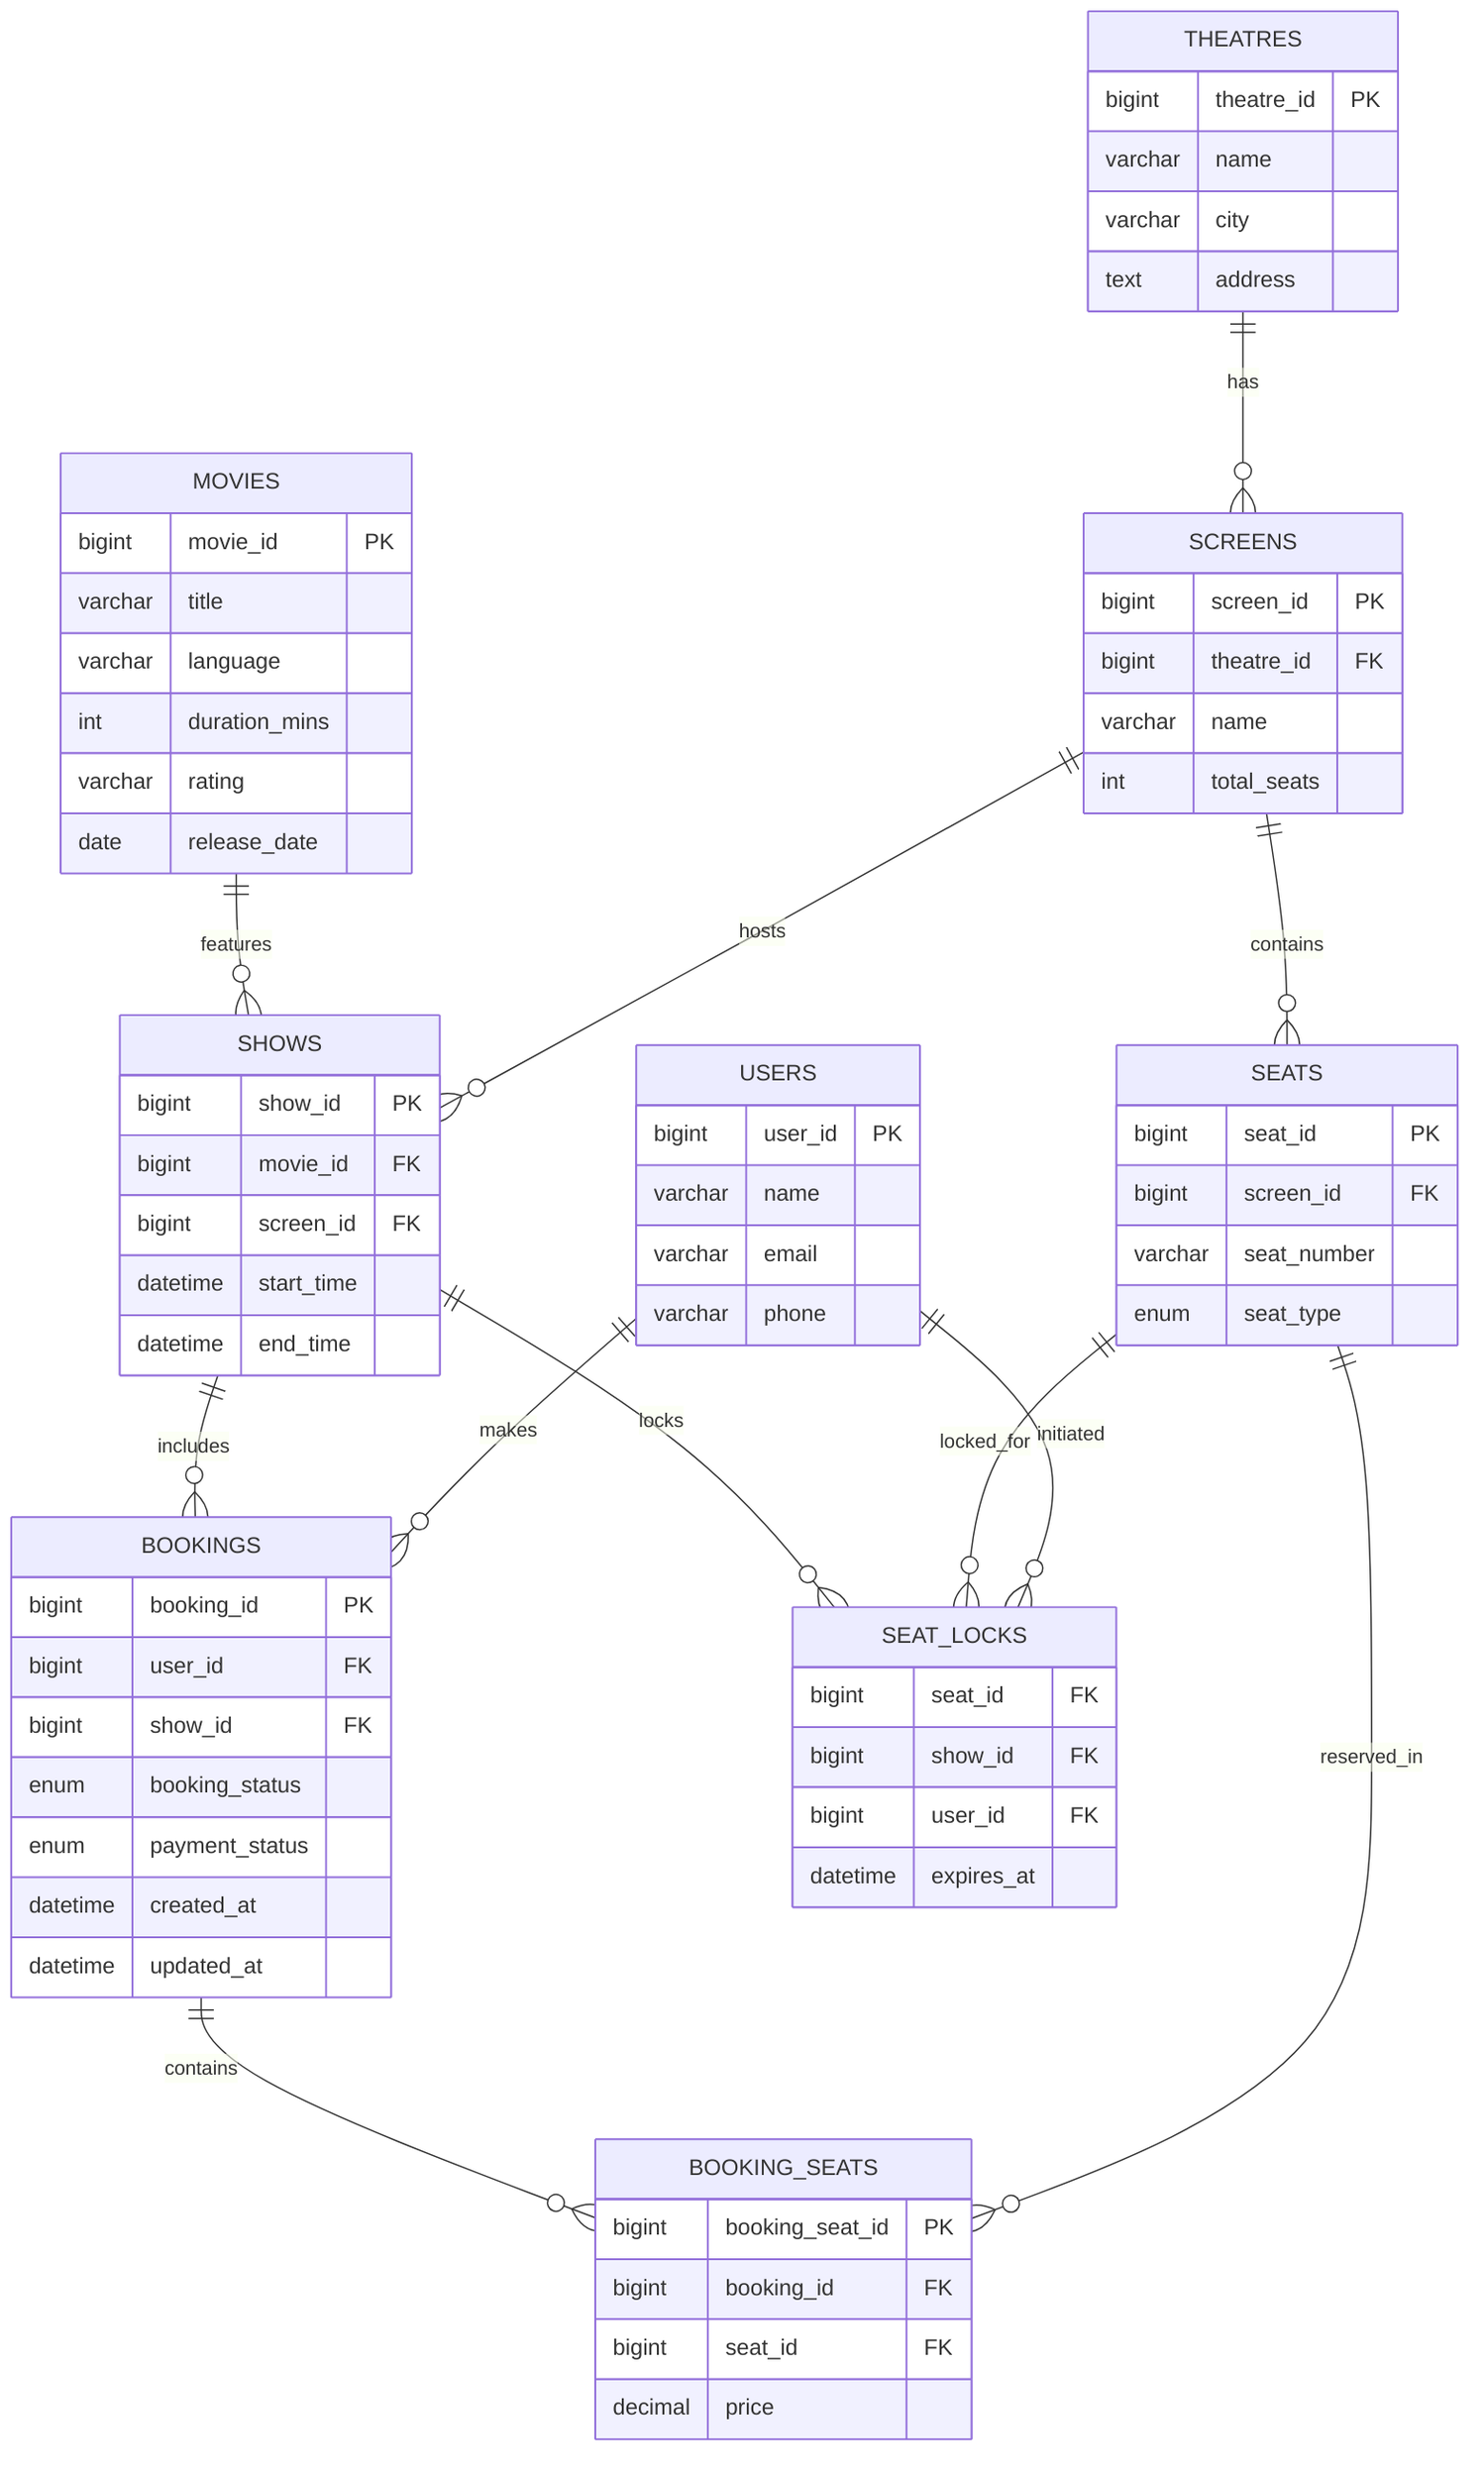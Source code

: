 erDiagram
    MOVIES {
        bigint movie_id PK
        varchar title
        varchar language
        int duration_mins
        varchar rating
        date release_date
    }

    THEATRES {
        bigint theatre_id PK
        varchar name
        varchar city
        text address
    }

    SCREENS {
        bigint screen_id PK
        bigint theatre_id FK
        varchar name
        int total_seats
    }

    SEATS {
        bigint seat_id PK
        bigint screen_id FK
        varchar seat_number
        enum seat_type
    }

    SHOWS {
        bigint show_id PK
        bigint movie_id FK
        bigint screen_id FK
        datetime start_time
        datetime end_time
    }

    BOOKINGS {
        bigint booking_id PK
        bigint user_id FK
        bigint show_id FK
        enum booking_status
        enum payment_status
        datetime created_at
        datetime updated_at
    }

    BOOKING_SEATS {
        bigint booking_seat_id PK
        bigint booking_id FK
        bigint seat_id FK
        decimal price
    }

    SEAT_LOCKS {
        bigint seat_id FK
        bigint show_id FK
        bigint user_id FK
        datetime expires_at
    }

    USERS {
        bigint user_id PK
        varchar name
        varchar email
        varchar phone
    }

    THEATRES ||--o{ SCREENS : has
    SCREENS ||--o{ SEATS : contains
    MOVIES ||--o{ SHOWS : features
    SCREENS ||--o{ SHOWS : hosts
    SHOWS ||--o{ BOOKINGS : includes
    BOOKINGS ||--o{ BOOKING_SEATS : contains
    SEATS ||--o{ BOOKING_SEATS : reserved_in
    USERS ||--o{ BOOKINGS : makes
    SHOWS ||--o{ SEAT_LOCKS : locks
    SEATS ||--o{ SEAT_LOCKS : locked_for
    USERS ||--o{ SEAT_LOCKS : initiated